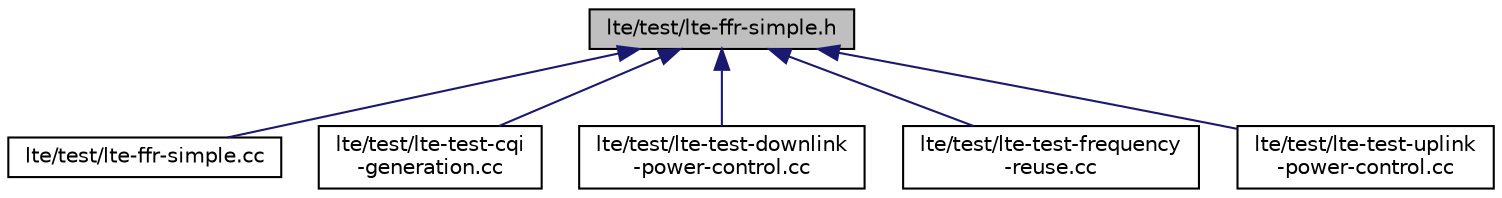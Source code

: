 digraph "lte/test/lte-ffr-simple.h"
{
  edge [fontname="Helvetica",fontsize="10",labelfontname="Helvetica",labelfontsize="10"];
  node [fontname="Helvetica",fontsize="10",shape=record];
  Node1 [label="lte/test/lte-ffr-simple.h",height=0.2,width=0.4,color="black", fillcolor="grey75", style="filled", fontcolor="black"];
  Node1 -> Node2 [dir="back",color="midnightblue",fontsize="10",style="solid"];
  Node2 [label="lte/test/lte-ffr-simple.cc",height=0.2,width=0.4,color="black", fillcolor="white", style="filled",URL="$de/d44/lte-ffr-simple_8cc.html"];
  Node1 -> Node3 [dir="back",color="midnightblue",fontsize="10",style="solid"];
  Node3 [label="lte/test/lte-test-cqi\l-generation.cc",height=0.2,width=0.4,color="black", fillcolor="white", style="filled",URL="$dd/d58/lte-test-cqi-generation_8cc.html"];
  Node1 -> Node4 [dir="back",color="midnightblue",fontsize="10",style="solid"];
  Node4 [label="lte/test/lte-test-downlink\l-power-control.cc",height=0.2,width=0.4,color="black", fillcolor="white", style="filled",URL="$d2/deb/lte-test-downlink-power-control_8cc.html"];
  Node1 -> Node5 [dir="back",color="midnightblue",fontsize="10",style="solid"];
  Node5 [label="lte/test/lte-test-frequency\l-reuse.cc",height=0.2,width=0.4,color="black", fillcolor="white", style="filled",URL="$da/de6/lte-test-frequency-reuse_8cc.html"];
  Node1 -> Node6 [dir="back",color="midnightblue",fontsize="10",style="solid"];
  Node6 [label="lte/test/lte-test-uplink\l-power-control.cc",height=0.2,width=0.4,color="black", fillcolor="white", style="filled",URL="$d3/dcf/lte-test-uplink-power-control_8cc.html"];
}
